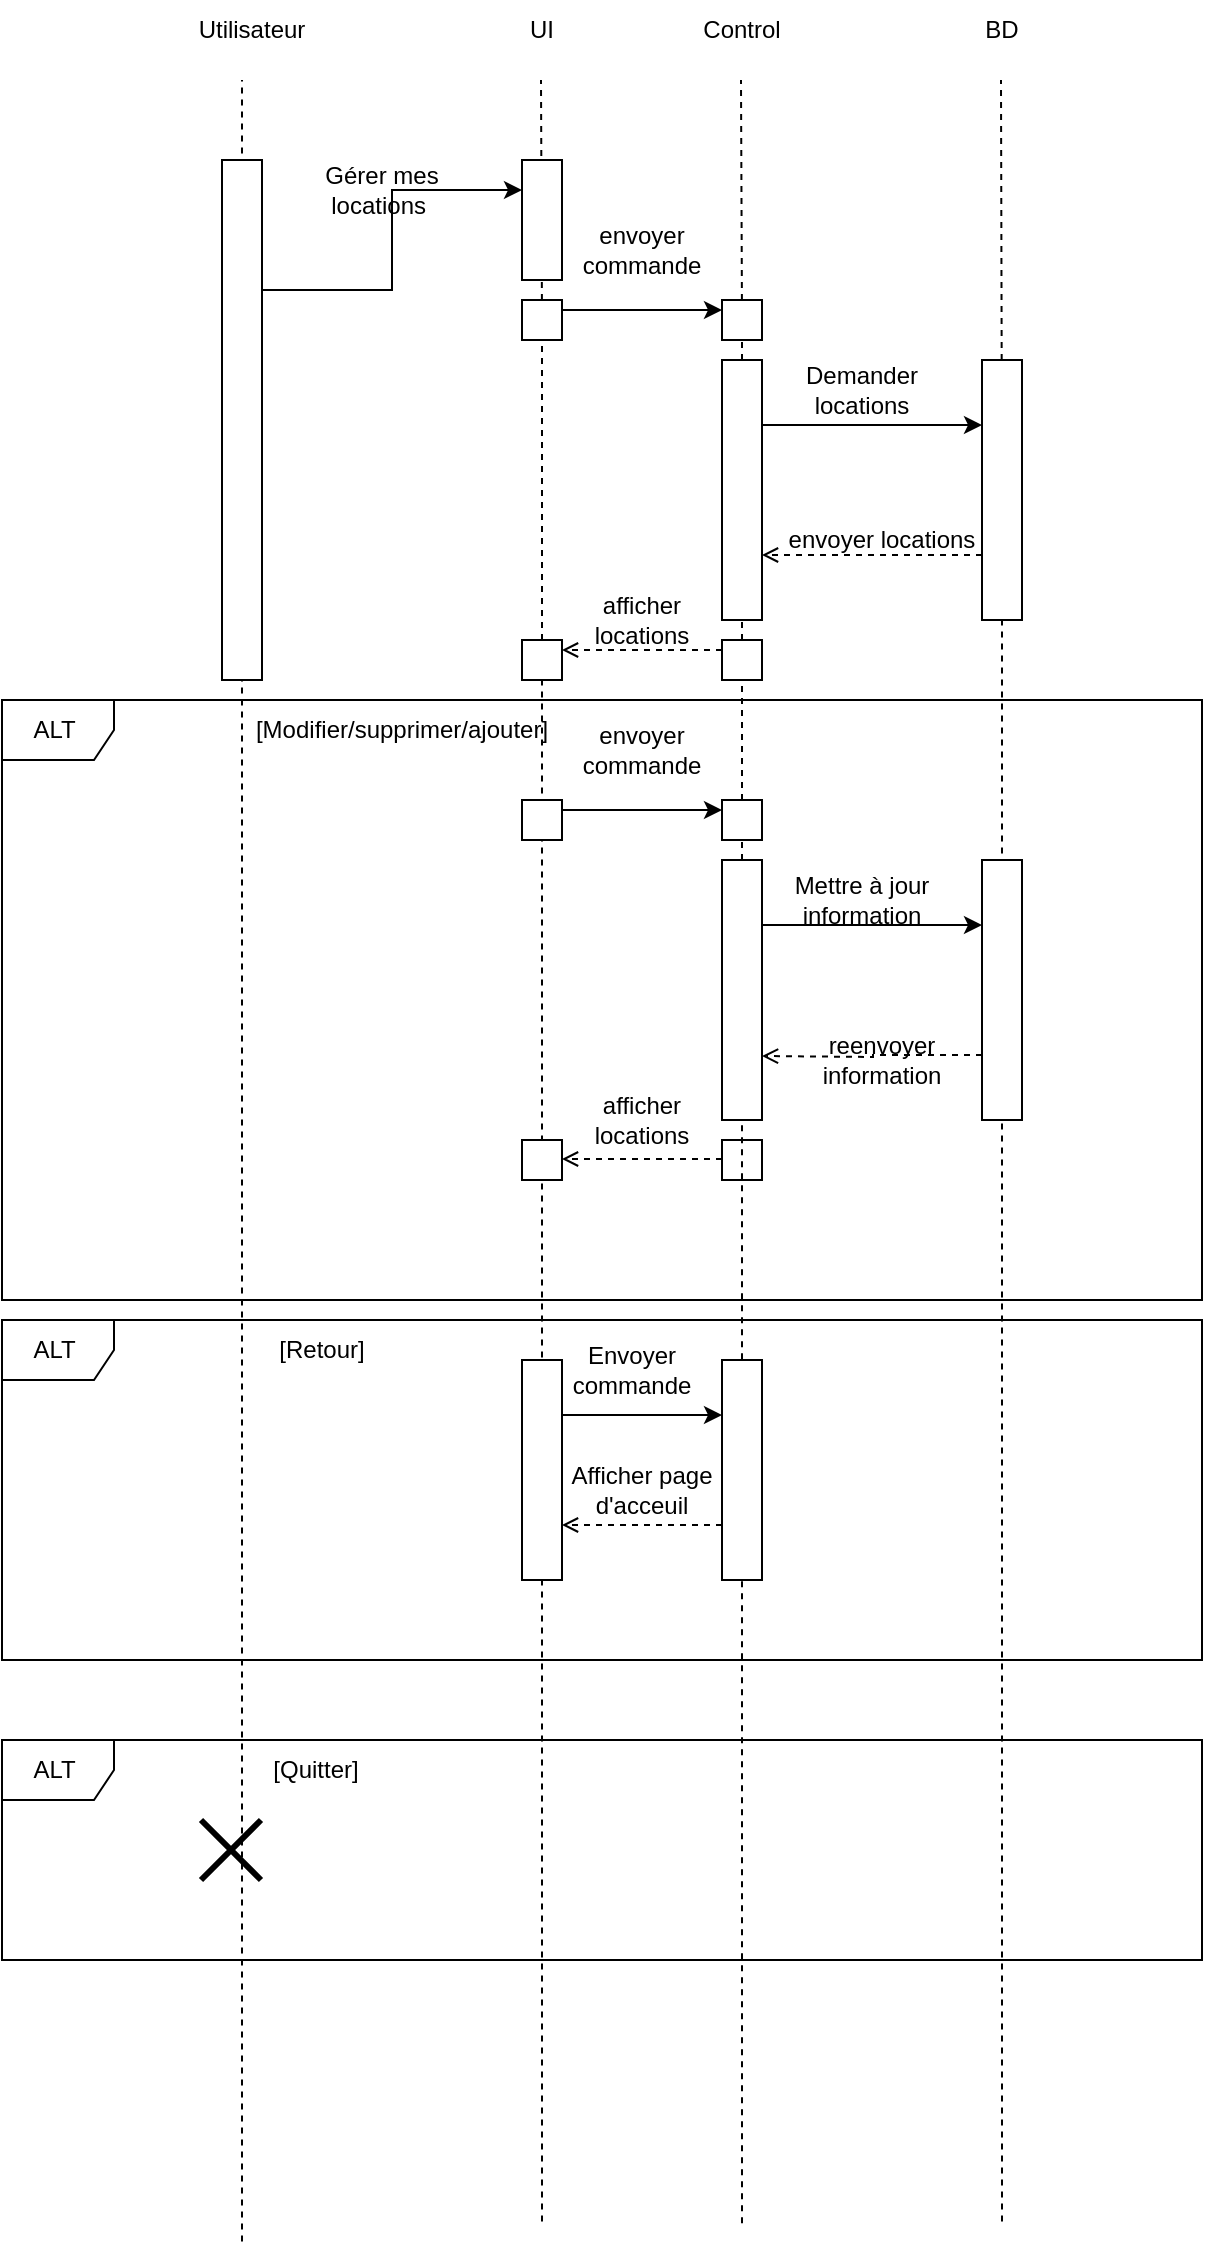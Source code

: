 <mxfile version="26.2.5">
  <diagram name="Page-1" id="5kPkz4Oc2xiB5RgDTIAw">
    <mxGraphModel dx="1044" dy="562" grid="1" gridSize="10" guides="1" tooltips="1" connect="1" arrows="1" fold="1" page="1" pageScale="1" pageWidth="827" pageHeight="1169" math="0" shadow="0">
      <root>
        <mxCell id="0" />
        <mxCell id="1" parent="0" />
        <mxCell id="AfXIsOWokxRNo5Easndm-1" value="Utilisateur" style="text;html=1;align=center;verticalAlign=middle;whiteSpace=wrap;rounded=0;" parent="1" vertex="1">
          <mxGeometry x="140" y="50" width="90" height="30" as="geometry" />
        </mxCell>
        <mxCell id="AfXIsOWokxRNo5Easndm-2" value="UI" style="text;html=1;align=center;verticalAlign=middle;whiteSpace=wrap;rounded=0;" parent="1" vertex="1">
          <mxGeometry x="300" y="50" width="60" height="30" as="geometry" />
        </mxCell>
        <mxCell id="AfXIsOWokxRNo5Easndm-3" value="Control" style="text;html=1;align=center;verticalAlign=middle;whiteSpace=wrap;rounded=0;" parent="1" vertex="1">
          <mxGeometry x="400" y="50" width="60" height="30" as="geometry" />
        </mxCell>
        <mxCell id="AfXIsOWokxRNo5Easndm-4" value="BD" style="text;html=1;align=center;verticalAlign=middle;whiteSpace=wrap;rounded=0;" parent="1" vertex="1">
          <mxGeometry x="530" y="50" width="60" height="30" as="geometry" />
        </mxCell>
        <mxCell id="AfXIsOWokxRNo5Easndm-5" value="" style="endArrow=none;dashed=1;html=1;rounded=0;" parent="1" edge="1">
          <mxGeometry width="50" height="50" relative="1" as="geometry">
            <mxPoint x="180" y="1170.8" as="sourcePoint" />
            <mxPoint x="180" y="90" as="targetPoint" />
          </mxGeometry>
        </mxCell>
        <mxCell id="AfXIsOWokxRNo5Easndm-6" value="" style="endArrow=none;dashed=1;html=1;rounded=0;" parent="1" source="AfXIsOWokxRNo5Easndm-13" edge="1">
          <mxGeometry width="50" height="50" relative="1" as="geometry">
            <mxPoint x="330" y="1160.8" as="sourcePoint" />
            <mxPoint x="329.5" y="90" as="targetPoint" />
          </mxGeometry>
        </mxCell>
        <mxCell id="AfXIsOWokxRNo5Easndm-7" value="" style="endArrow=none;dashed=1;html=1;rounded=0;" parent="1" source="AfXIsOWokxRNo5Easndm-15" edge="1">
          <mxGeometry width="50" height="50" relative="1" as="geometry">
            <mxPoint x="430" y="1161.6" as="sourcePoint" />
            <mxPoint x="429.5" y="90" as="targetPoint" />
          </mxGeometry>
        </mxCell>
        <mxCell id="AfXIsOWokxRNo5Easndm-8" value="" style="endArrow=none;dashed=1;html=1;rounded=0;" parent="1" source="AfXIsOWokxRNo5Easndm-21" edge="1">
          <mxGeometry width="50" height="50" relative="1" as="geometry">
            <mxPoint x="560" y="1160.8" as="sourcePoint" />
            <mxPoint x="559.5" y="90" as="targetPoint" />
          </mxGeometry>
        </mxCell>
        <mxCell id="AfXIsOWokxRNo5Easndm-11" style="edgeStyle=orthogonalEdgeStyle;rounded=0;orthogonalLoop=1;jettySize=auto;html=1;exitX=1;exitY=0.25;exitDx=0;exitDy=0;entryX=0;entryY=0.25;entryDx=0;entryDy=0;" parent="1" source="AfXIsOWokxRNo5Easndm-9" target="AfXIsOWokxRNo5Easndm-10" edge="1">
          <mxGeometry relative="1" as="geometry" />
        </mxCell>
        <mxCell id="AfXIsOWokxRNo5Easndm-9" value="" style="rounded=0;whiteSpace=wrap;html=1;" parent="1" vertex="1">
          <mxGeometry x="170" y="130" width="20" height="260" as="geometry" />
        </mxCell>
        <mxCell id="AfXIsOWokxRNo5Easndm-10" value="" style="rounded=0;whiteSpace=wrap;html=1;" parent="1" vertex="1">
          <mxGeometry x="320" y="130" width="20" height="60" as="geometry" />
        </mxCell>
        <mxCell id="AfXIsOWokxRNo5Easndm-12" value="Gérer mes locations&amp;nbsp;" style="text;html=1;align=center;verticalAlign=middle;whiteSpace=wrap;rounded=0;" parent="1" vertex="1">
          <mxGeometry x="200" y="110" width="100" height="70" as="geometry" />
        </mxCell>
        <mxCell id="AfXIsOWokxRNo5Easndm-14" value="" style="endArrow=none;dashed=1;html=1;rounded=0;" parent="1" source="AfXIsOWokxRNo5Easndm-29" target="AfXIsOWokxRNo5Easndm-13" edge="1">
          <mxGeometry width="50" height="50" relative="1" as="geometry">
            <mxPoint x="330" y="1160.8" as="sourcePoint" />
            <mxPoint x="329.5" y="90" as="targetPoint" />
          </mxGeometry>
        </mxCell>
        <mxCell id="AfXIsOWokxRNo5Easndm-17" style="edgeStyle=orthogonalEdgeStyle;rounded=0;orthogonalLoop=1;jettySize=auto;html=1;exitX=1;exitY=0.25;exitDx=0;exitDy=0;entryX=0;entryY=0.25;entryDx=0;entryDy=0;" parent="1" source="AfXIsOWokxRNo5Easndm-13" target="AfXIsOWokxRNo5Easndm-15" edge="1">
          <mxGeometry relative="1" as="geometry" />
        </mxCell>
        <mxCell id="AfXIsOWokxRNo5Easndm-13" value="" style="rounded=0;whiteSpace=wrap;html=1;" parent="1" vertex="1">
          <mxGeometry x="320" y="200" width="20" height="20" as="geometry" />
        </mxCell>
        <mxCell id="AfXIsOWokxRNo5Easndm-16" value="" style="endArrow=none;dashed=1;html=1;rounded=0;" parent="1" source="AfXIsOWokxRNo5Easndm-19" target="AfXIsOWokxRNo5Easndm-15" edge="1">
          <mxGeometry width="50" height="50" relative="1" as="geometry">
            <mxPoint x="430" y="1161.6" as="sourcePoint" />
            <mxPoint x="429.5" y="90" as="targetPoint" />
          </mxGeometry>
        </mxCell>
        <mxCell id="AfXIsOWokxRNo5Easndm-15" value="" style="rounded=0;whiteSpace=wrap;html=1;" parent="1" vertex="1">
          <mxGeometry x="420" y="200" width="20" height="20" as="geometry" />
        </mxCell>
        <mxCell id="AfXIsOWokxRNo5Easndm-18" value="envoyer commande" style="text;html=1;align=center;verticalAlign=middle;whiteSpace=wrap;rounded=0;" parent="1" vertex="1">
          <mxGeometry x="340" y="150" width="80" height="50" as="geometry" />
        </mxCell>
        <mxCell id="AfXIsOWokxRNo5Easndm-20" value="" style="endArrow=none;dashed=1;html=1;rounded=0;" parent="1" source="AfXIsOWokxRNo5Easndm-27" target="AfXIsOWokxRNo5Easndm-19" edge="1">
          <mxGeometry width="50" height="50" relative="1" as="geometry">
            <mxPoint x="430" y="1161.6" as="sourcePoint" />
            <mxPoint x="430" y="220" as="targetPoint" />
          </mxGeometry>
        </mxCell>
        <mxCell id="AfXIsOWokxRNo5Easndm-23" style="edgeStyle=orthogonalEdgeStyle;rounded=0;orthogonalLoop=1;jettySize=auto;html=1;exitX=1;exitY=0.25;exitDx=0;exitDy=0;entryX=0;entryY=0.25;entryDx=0;entryDy=0;" parent="1" source="AfXIsOWokxRNo5Easndm-19" target="AfXIsOWokxRNo5Easndm-21" edge="1">
          <mxGeometry relative="1" as="geometry" />
        </mxCell>
        <mxCell id="AfXIsOWokxRNo5Easndm-19" value="" style="rounded=0;whiteSpace=wrap;html=1;" parent="1" vertex="1">
          <mxGeometry x="420" y="230" width="20" height="130" as="geometry" />
        </mxCell>
        <mxCell id="AfXIsOWokxRNo5Easndm-22" value="" style="endArrow=none;dashed=1;html=1;rounded=0;" parent="1" target="AfXIsOWokxRNo5Easndm-21" edge="1">
          <mxGeometry width="50" height="50" relative="1" as="geometry">
            <mxPoint x="560" y="1160.8" as="sourcePoint" />
            <mxPoint x="559.5" y="90" as="targetPoint" />
          </mxGeometry>
        </mxCell>
        <mxCell id="AfXIsOWokxRNo5Easndm-25" style="edgeStyle=orthogonalEdgeStyle;rounded=0;orthogonalLoop=1;jettySize=auto;html=1;exitX=0;exitY=0.75;exitDx=0;exitDy=0;entryX=1;entryY=0.75;entryDx=0;entryDy=0;dashed=1;endArrow=open;endFill=0;" parent="1" source="AfXIsOWokxRNo5Easndm-21" target="AfXIsOWokxRNo5Easndm-19" edge="1">
          <mxGeometry relative="1" as="geometry" />
        </mxCell>
        <mxCell id="AfXIsOWokxRNo5Easndm-21" value="" style="rounded=0;whiteSpace=wrap;html=1;" parent="1" vertex="1">
          <mxGeometry x="550" y="230" width="20" height="130" as="geometry" />
        </mxCell>
        <mxCell id="AfXIsOWokxRNo5Easndm-24" value="Demander locations" style="text;html=1;align=center;verticalAlign=middle;whiteSpace=wrap;rounded=0;" parent="1" vertex="1">
          <mxGeometry x="450" y="220" width="80" height="50" as="geometry" />
        </mxCell>
        <mxCell id="AfXIsOWokxRNo5Easndm-26" value="envoyer locations" style="text;html=1;align=center;verticalAlign=middle;whiteSpace=wrap;rounded=0;" parent="1" vertex="1">
          <mxGeometry x="450" y="290" width="100" height="60" as="geometry" />
        </mxCell>
        <mxCell id="AfXIsOWokxRNo5Easndm-28" value="" style="endArrow=none;dashed=1;html=1;rounded=0;" parent="1" source="AfXIsOWokxRNo5Easndm-52" target="AfXIsOWokxRNo5Easndm-27" edge="1">
          <mxGeometry width="50" height="50" relative="1" as="geometry">
            <mxPoint x="430" y="1161.6" as="sourcePoint" />
            <mxPoint x="430" y="360" as="targetPoint" />
          </mxGeometry>
        </mxCell>
        <mxCell id="AfXIsOWokxRNo5Easndm-27" value="" style="rounded=0;whiteSpace=wrap;html=1;" parent="1" vertex="1">
          <mxGeometry x="420" y="370" width="20" height="20" as="geometry" />
        </mxCell>
        <mxCell id="AfXIsOWokxRNo5Easndm-30" value="" style="endArrow=none;dashed=1;html=1;rounded=0;" parent="1" target="AfXIsOWokxRNo5Easndm-29" edge="1">
          <mxGeometry width="50" height="50" relative="1" as="geometry">
            <mxPoint x="330" y="1160.8" as="sourcePoint" />
            <mxPoint x="330" y="220" as="targetPoint" />
          </mxGeometry>
        </mxCell>
        <mxCell id="AfXIsOWokxRNo5Easndm-29" value="" style="rounded=0;whiteSpace=wrap;html=1;" parent="1" vertex="1">
          <mxGeometry x="320" y="370" width="20" height="20" as="geometry" />
        </mxCell>
        <mxCell id="AfXIsOWokxRNo5Easndm-35" style="edgeStyle=orthogonalEdgeStyle;rounded=0;orthogonalLoop=1;jettySize=auto;html=1;exitX=0;exitY=0.25;exitDx=0;exitDy=0;entryX=1;entryY=0.25;entryDx=0;entryDy=0;dashed=1;endArrow=open;endFill=0;" parent="1" source="AfXIsOWokxRNo5Easndm-27" target="AfXIsOWokxRNo5Easndm-29" edge="1">
          <mxGeometry relative="1" as="geometry">
            <mxPoint x="430" y="388" as="sourcePoint" />
            <mxPoint x="320" y="388" as="targetPoint" />
          </mxGeometry>
        </mxCell>
        <mxCell id="AfXIsOWokxRNo5Easndm-36" value="afficher locations" style="text;html=1;align=center;verticalAlign=middle;whiteSpace=wrap;rounded=0;" parent="1" vertex="1">
          <mxGeometry x="340" y="330" width="80" height="60" as="geometry" />
        </mxCell>
        <mxCell id="AfXIsOWokxRNo5Easndm-37" value="ALT&amp;nbsp;" style="shape=umlFrame;whiteSpace=wrap;html=1;pointerEvents=0;width=56;height=30;" parent="1" vertex="1">
          <mxGeometry x="60" y="400" width="600" height="300" as="geometry" />
        </mxCell>
        <mxCell id="AfXIsOWokxRNo5Easndm-38" value="[Modifier/supprimer/ajouter]" style="text;html=1;align=center;verticalAlign=middle;whiteSpace=wrap;rounded=0;" parent="1" vertex="1">
          <mxGeometry x="230" y="400" width="60" height="30" as="geometry" />
        </mxCell>
        <mxCell id="AfXIsOWokxRNo5Easndm-40" style="edgeStyle=orthogonalEdgeStyle;rounded=0;orthogonalLoop=1;jettySize=auto;html=1;exitX=1;exitY=0.25;exitDx=0;exitDy=0;entryX=0;entryY=0.25;entryDx=0;entryDy=0;" parent="1" source="AfXIsOWokxRNo5Easndm-41" target="AfXIsOWokxRNo5Easndm-42" edge="1">
          <mxGeometry relative="1" as="geometry" />
        </mxCell>
        <mxCell id="AfXIsOWokxRNo5Easndm-41" value="" style="rounded=0;whiteSpace=wrap;html=1;" parent="1" vertex="1">
          <mxGeometry x="320" y="450" width="20" height="20" as="geometry" />
        </mxCell>
        <mxCell id="AfXIsOWokxRNo5Easndm-42" value="" style="rounded=0;whiteSpace=wrap;html=1;" parent="1" vertex="1">
          <mxGeometry x="420" y="450" width="20" height="20" as="geometry" />
        </mxCell>
        <mxCell id="AfXIsOWokxRNo5Easndm-43" value="envoyer commande" style="text;html=1;align=center;verticalAlign=middle;whiteSpace=wrap;rounded=0;" parent="1" vertex="1">
          <mxGeometry x="340" y="400" width="80" height="50" as="geometry" />
        </mxCell>
        <mxCell id="AfXIsOWokxRNo5Easndm-44" style="edgeStyle=orthogonalEdgeStyle;rounded=0;orthogonalLoop=1;jettySize=auto;html=1;exitX=1;exitY=0.25;exitDx=0;exitDy=0;entryX=0;entryY=0.25;entryDx=0;entryDy=0;" parent="1" source="AfXIsOWokxRNo5Easndm-52" target="AfXIsOWokxRNo5Easndm-46" edge="1">
          <mxGeometry relative="1" as="geometry">
            <mxPoint x="440" y="513" as="sourcePoint" />
          </mxGeometry>
        </mxCell>
        <mxCell id="AfXIsOWokxRNo5Easndm-45" style="edgeStyle=orthogonalEdgeStyle;rounded=0;orthogonalLoop=1;jettySize=auto;html=1;exitX=0;exitY=0.75;exitDx=0;exitDy=0;entryX=1;entryY=0.75;entryDx=0;entryDy=0;dashed=1;endArrow=open;endFill=0;" parent="1" source="AfXIsOWokxRNo5Easndm-46" edge="1">
          <mxGeometry relative="1" as="geometry">
            <mxPoint x="440" y="578" as="targetPoint" />
          </mxGeometry>
        </mxCell>
        <mxCell id="AfXIsOWokxRNo5Easndm-46" value="" style="rounded=0;whiteSpace=wrap;html=1;" parent="1" vertex="1">
          <mxGeometry x="550" y="480" width="20" height="130" as="geometry" />
        </mxCell>
        <mxCell id="AfXIsOWokxRNo5Easndm-48" value="reenvoyer information" style="text;html=1;align=center;verticalAlign=middle;whiteSpace=wrap;rounded=0;" parent="1" vertex="1">
          <mxGeometry x="450" y="540" width="100" height="80" as="geometry" />
        </mxCell>
        <mxCell id="AfXIsOWokxRNo5Easndm-49" value="" style="rounded=0;whiteSpace=wrap;html=1;" parent="1" vertex="1">
          <mxGeometry x="420" y="620" width="20" height="20" as="geometry" />
        </mxCell>
        <mxCell id="AfXIsOWokxRNo5Easndm-50" value="" style="rounded=0;whiteSpace=wrap;html=1;" parent="1" vertex="1">
          <mxGeometry x="320" y="620" width="20" height="20" as="geometry" />
        </mxCell>
        <mxCell id="AfXIsOWokxRNo5Easndm-51" value="afficher locations" style="text;html=1;align=center;verticalAlign=middle;whiteSpace=wrap;rounded=0;" parent="1" vertex="1">
          <mxGeometry x="340" y="580" width="80" height="60" as="geometry" />
        </mxCell>
        <mxCell id="AfXIsOWokxRNo5Easndm-53" value="" style="endArrow=none;dashed=1;html=1;rounded=0;" parent="1" target="AfXIsOWokxRNo5Easndm-52" edge="1">
          <mxGeometry width="50" height="50" relative="1" as="geometry">
            <mxPoint x="430" y="1161.6" as="sourcePoint" />
            <mxPoint x="430" y="390" as="targetPoint" />
          </mxGeometry>
        </mxCell>
        <mxCell id="AfXIsOWokxRNo5Easndm-52" value="" style="rounded=0;whiteSpace=wrap;html=1;" parent="1" vertex="1">
          <mxGeometry x="420" y="480" width="20" height="130" as="geometry" />
        </mxCell>
        <mxCell id="AfXIsOWokxRNo5Easndm-54" style="edgeStyle=orthogonalEdgeStyle;rounded=0;orthogonalLoop=1;jettySize=auto;html=1;exitX=0;exitY=0.25;exitDx=0;exitDy=0;entryX=1;entryY=0.25;entryDx=0;entryDy=0;dashed=1;endArrow=open;endFill=0;" parent="1" edge="1">
          <mxGeometry relative="1" as="geometry">
            <mxPoint x="420" y="629.5" as="sourcePoint" />
            <mxPoint x="340" y="629.5" as="targetPoint" />
          </mxGeometry>
        </mxCell>
        <mxCell id="AfXIsOWokxRNo5Easndm-56" value="Mettre à jour information" style="text;html=1;align=center;verticalAlign=middle;whiteSpace=wrap;rounded=0;" parent="1" vertex="1">
          <mxGeometry x="440" y="460" width="100" height="80" as="geometry" />
        </mxCell>
        <mxCell id="tXcfFQMDFY63Ugxnc1xT-1" value="ALT&amp;nbsp;" style="shape=umlFrame;whiteSpace=wrap;html=1;pointerEvents=0;width=56;height=30;" vertex="1" parent="1">
          <mxGeometry x="60" y="710" width="600" height="170" as="geometry" />
        </mxCell>
        <mxCell id="tXcfFQMDFY63Ugxnc1xT-2" value="[Retour]" style="text;html=1;align=center;verticalAlign=middle;whiteSpace=wrap;rounded=0;" vertex="1" parent="1">
          <mxGeometry x="190" y="710" width="60" height="30" as="geometry" />
        </mxCell>
        <mxCell id="tXcfFQMDFY63Ugxnc1xT-3" style="edgeStyle=orthogonalEdgeStyle;rounded=0;orthogonalLoop=1;jettySize=auto;html=1;exitX=1;exitY=0.25;exitDx=0;exitDy=0;entryX=0;entryY=0.25;entryDx=0;entryDy=0;" edge="1" parent="1" source="tXcfFQMDFY63Ugxnc1xT-4" target="tXcfFQMDFY63Ugxnc1xT-6">
          <mxGeometry relative="1" as="geometry" />
        </mxCell>
        <mxCell id="tXcfFQMDFY63Ugxnc1xT-4" value="" style="rounded=0;whiteSpace=wrap;html=1;" vertex="1" parent="1">
          <mxGeometry x="320" y="730" width="20" height="110" as="geometry" />
        </mxCell>
        <mxCell id="tXcfFQMDFY63Ugxnc1xT-5" style="edgeStyle=orthogonalEdgeStyle;rounded=0;orthogonalLoop=1;jettySize=auto;html=1;exitX=0;exitY=0.75;exitDx=0;exitDy=0;entryX=1;entryY=0.75;entryDx=0;entryDy=0;dashed=1;endArrow=open;endFill=0;" edge="1" parent="1" source="tXcfFQMDFY63Ugxnc1xT-6" target="tXcfFQMDFY63Ugxnc1xT-4">
          <mxGeometry relative="1" as="geometry" />
        </mxCell>
        <mxCell id="tXcfFQMDFY63Ugxnc1xT-6" value="" style="rounded=0;whiteSpace=wrap;html=1;" vertex="1" parent="1">
          <mxGeometry x="420" y="730" width="20" height="110" as="geometry" />
        </mxCell>
        <mxCell id="tXcfFQMDFY63Ugxnc1xT-7" value="Envoyer commande" style="text;html=1;align=center;verticalAlign=middle;whiteSpace=wrap;rounded=0;" vertex="1" parent="1">
          <mxGeometry x="345" y="720" width="60" height="30" as="geometry" />
        </mxCell>
        <mxCell id="tXcfFQMDFY63Ugxnc1xT-8" value="Afficher page d&#39;acceuil" style="text;html=1;align=center;verticalAlign=middle;whiteSpace=wrap;rounded=0;" vertex="1" parent="1">
          <mxGeometry x="330" y="780" width="100" height="30" as="geometry" />
        </mxCell>
        <mxCell id="tXcfFQMDFY63Ugxnc1xT-9" value="ALT&amp;nbsp;" style="shape=umlFrame;whiteSpace=wrap;html=1;pointerEvents=0;width=56;height=30;" vertex="1" parent="1">
          <mxGeometry x="60" y="920" width="600" height="110" as="geometry" />
        </mxCell>
        <mxCell id="tXcfFQMDFY63Ugxnc1xT-10" value="[Quitter]" style="text;html=1;align=center;verticalAlign=middle;whiteSpace=wrap;rounded=0;" vertex="1" parent="1">
          <mxGeometry x="172" y="920" width="90" height="30" as="geometry" />
        </mxCell>
        <mxCell id="tXcfFQMDFY63Ugxnc1xT-11" value="" style="shape=umlDestroy;whiteSpace=wrap;html=1;strokeWidth=3;targetShapes=umlLifeline;" vertex="1" parent="1">
          <mxGeometry x="159.5" y="960" width="30" height="30" as="geometry" />
        </mxCell>
      </root>
    </mxGraphModel>
  </diagram>
</mxfile>
